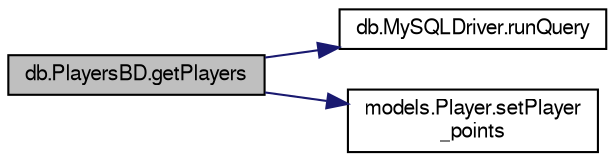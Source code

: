 digraph "db.PlayersBD.getPlayers"
{
  bgcolor="transparent";
  edge [fontname="FreeSans",fontsize="10",labelfontname="FreeSans",labelfontsize="10"];
  node [fontname="FreeSans",fontsize="10",shape=record];
  rankdir="LR";
  Node1 [label="db.PlayersBD.getPlayers",height=0.2,width=0.4,color="black", fillcolor="grey75", style="filled", fontcolor="black"];
  Node1 -> Node2 [color="midnightblue",fontsize="10",style="solid",fontname="FreeSans"];
  Node2 [label="db.MySQLDriver.runQuery",height=0.2,width=0.4,color="black",URL="$classdb_1_1MySQLDriver.html#a88dbd83b514760694646f5cac76e9024"];
  Node1 -> Node3 [color="midnightblue",fontsize="10",style="solid",fontname="FreeSans"];
  Node3 [label="models.Player.setPlayer\l_points",height=0.2,width=0.4,color="black",URL="$classmodels_1_1Player.html#ab621eebf1b2ca19f257f53879acc2c70"];
}
